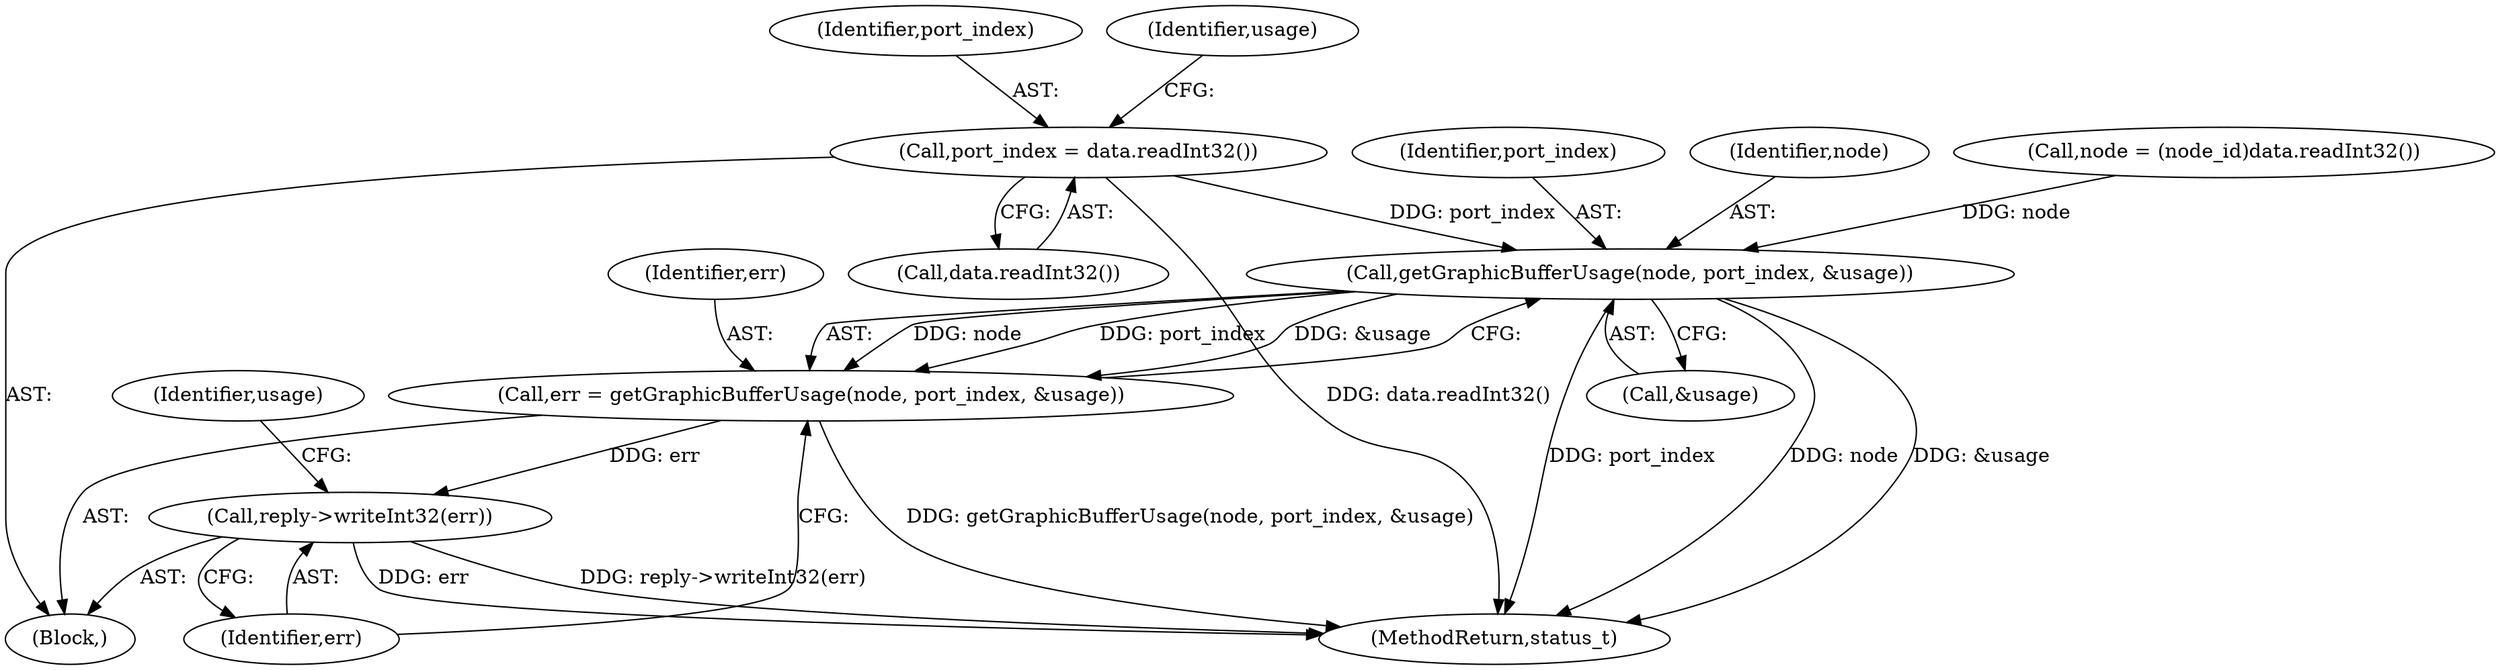 digraph "0_Android_295c883fe3105b19bcd0f9e07d54c6b589fc5bff@API" {
"1000482" [label="(Call,port_index = data.readInt32())"];
"1000492" [label="(Call,getGraphicBufferUsage(node, port_index, &usage))"];
"1000490" [label="(Call,err = getGraphicBufferUsage(node, port_index, &usage))"];
"1000497" [label="(Call,reply->writeInt32(err))"];
"1000498" [label="(Identifier,err)"];
"1000492" [label="(Call,getGraphicBufferUsage(node, port_index, &usage))"];
"1000495" [label="(Call,&usage)"];
"1000491" [label="(Identifier,err)"];
"1000482" [label="(Call,port_index = data.readInt32())"];
"1000500" [label="(Identifier,usage)"];
"1000483" [label="(Identifier,port_index)"];
"1000494" [label="(Identifier,port_index)"];
"1000490" [label="(Call,err = getGraphicBufferUsage(node, port_index, &usage))"];
"1000484" [label="(Call,data.readInt32())"];
"1000470" [label="(Block,)"];
"1001214" [label="(MethodReturn,status_t)"];
"1000493" [label="(Identifier,node)"];
"1000497" [label="(Call,reply->writeInt32(err))"];
"1000476" [label="(Call,node = (node_id)data.readInt32())"];
"1000487" [label="(Identifier,usage)"];
"1000482" -> "1000470"  [label="AST: "];
"1000482" -> "1000484"  [label="CFG: "];
"1000483" -> "1000482"  [label="AST: "];
"1000484" -> "1000482"  [label="AST: "];
"1000487" -> "1000482"  [label="CFG: "];
"1000482" -> "1001214"  [label="DDG: data.readInt32()"];
"1000482" -> "1000492"  [label="DDG: port_index"];
"1000492" -> "1000490"  [label="AST: "];
"1000492" -> "1000495"  [label="CFG: "];
"1000493" -> "1000492"  [label="AST: "];
"1000494" -> "1000492"  [label="AST: "];
"1000495" -> "1000492"  [label="AST: "];
"1000490" -> "1000492"  [label="CFG: "];
"1000492" -> "1001214"  [label="DDG: port_index"];
"1000492" -> "1001214"  [label="DDG: node"];
"1000492" -> "1001214"  [label="DDG: &usage"];
"1000492" -> "1000490"  [label="DDG: node"];
"1000492" -> "1000490"  [label="DDG: port_index"];
"1000492" -> "1000490"  [label="DDG: &usage"];
"1000476" -> "1000492"  [label="DDG: node"];
"1000490" -> "1000470"  [label="AST: "];
"1000491" -> "1000490"  [label="AST: "];
"1000498" -> "1000490"  [label="CFG: "];
"1000490" -> "1001214"  [label="DDG: getGraphicBufferUsage(node, port_index, &usage)"];
"1000490" -> "1000497"  [label="DDG: err"];
"1000497" -> "1000470"  [label="AST: "];
"1000497" -> "1000498"  [label="CFG: "];
"1000498" -> "1000497"  [label="AST: "];
"1000500" -> "1000497"  [label="CFG: "];
"1000497" -> "1001214"  [label="DDG: err"];
"1000497" -> "1001214"  [label="DDG: reply->writeInt32(err)"];
}

